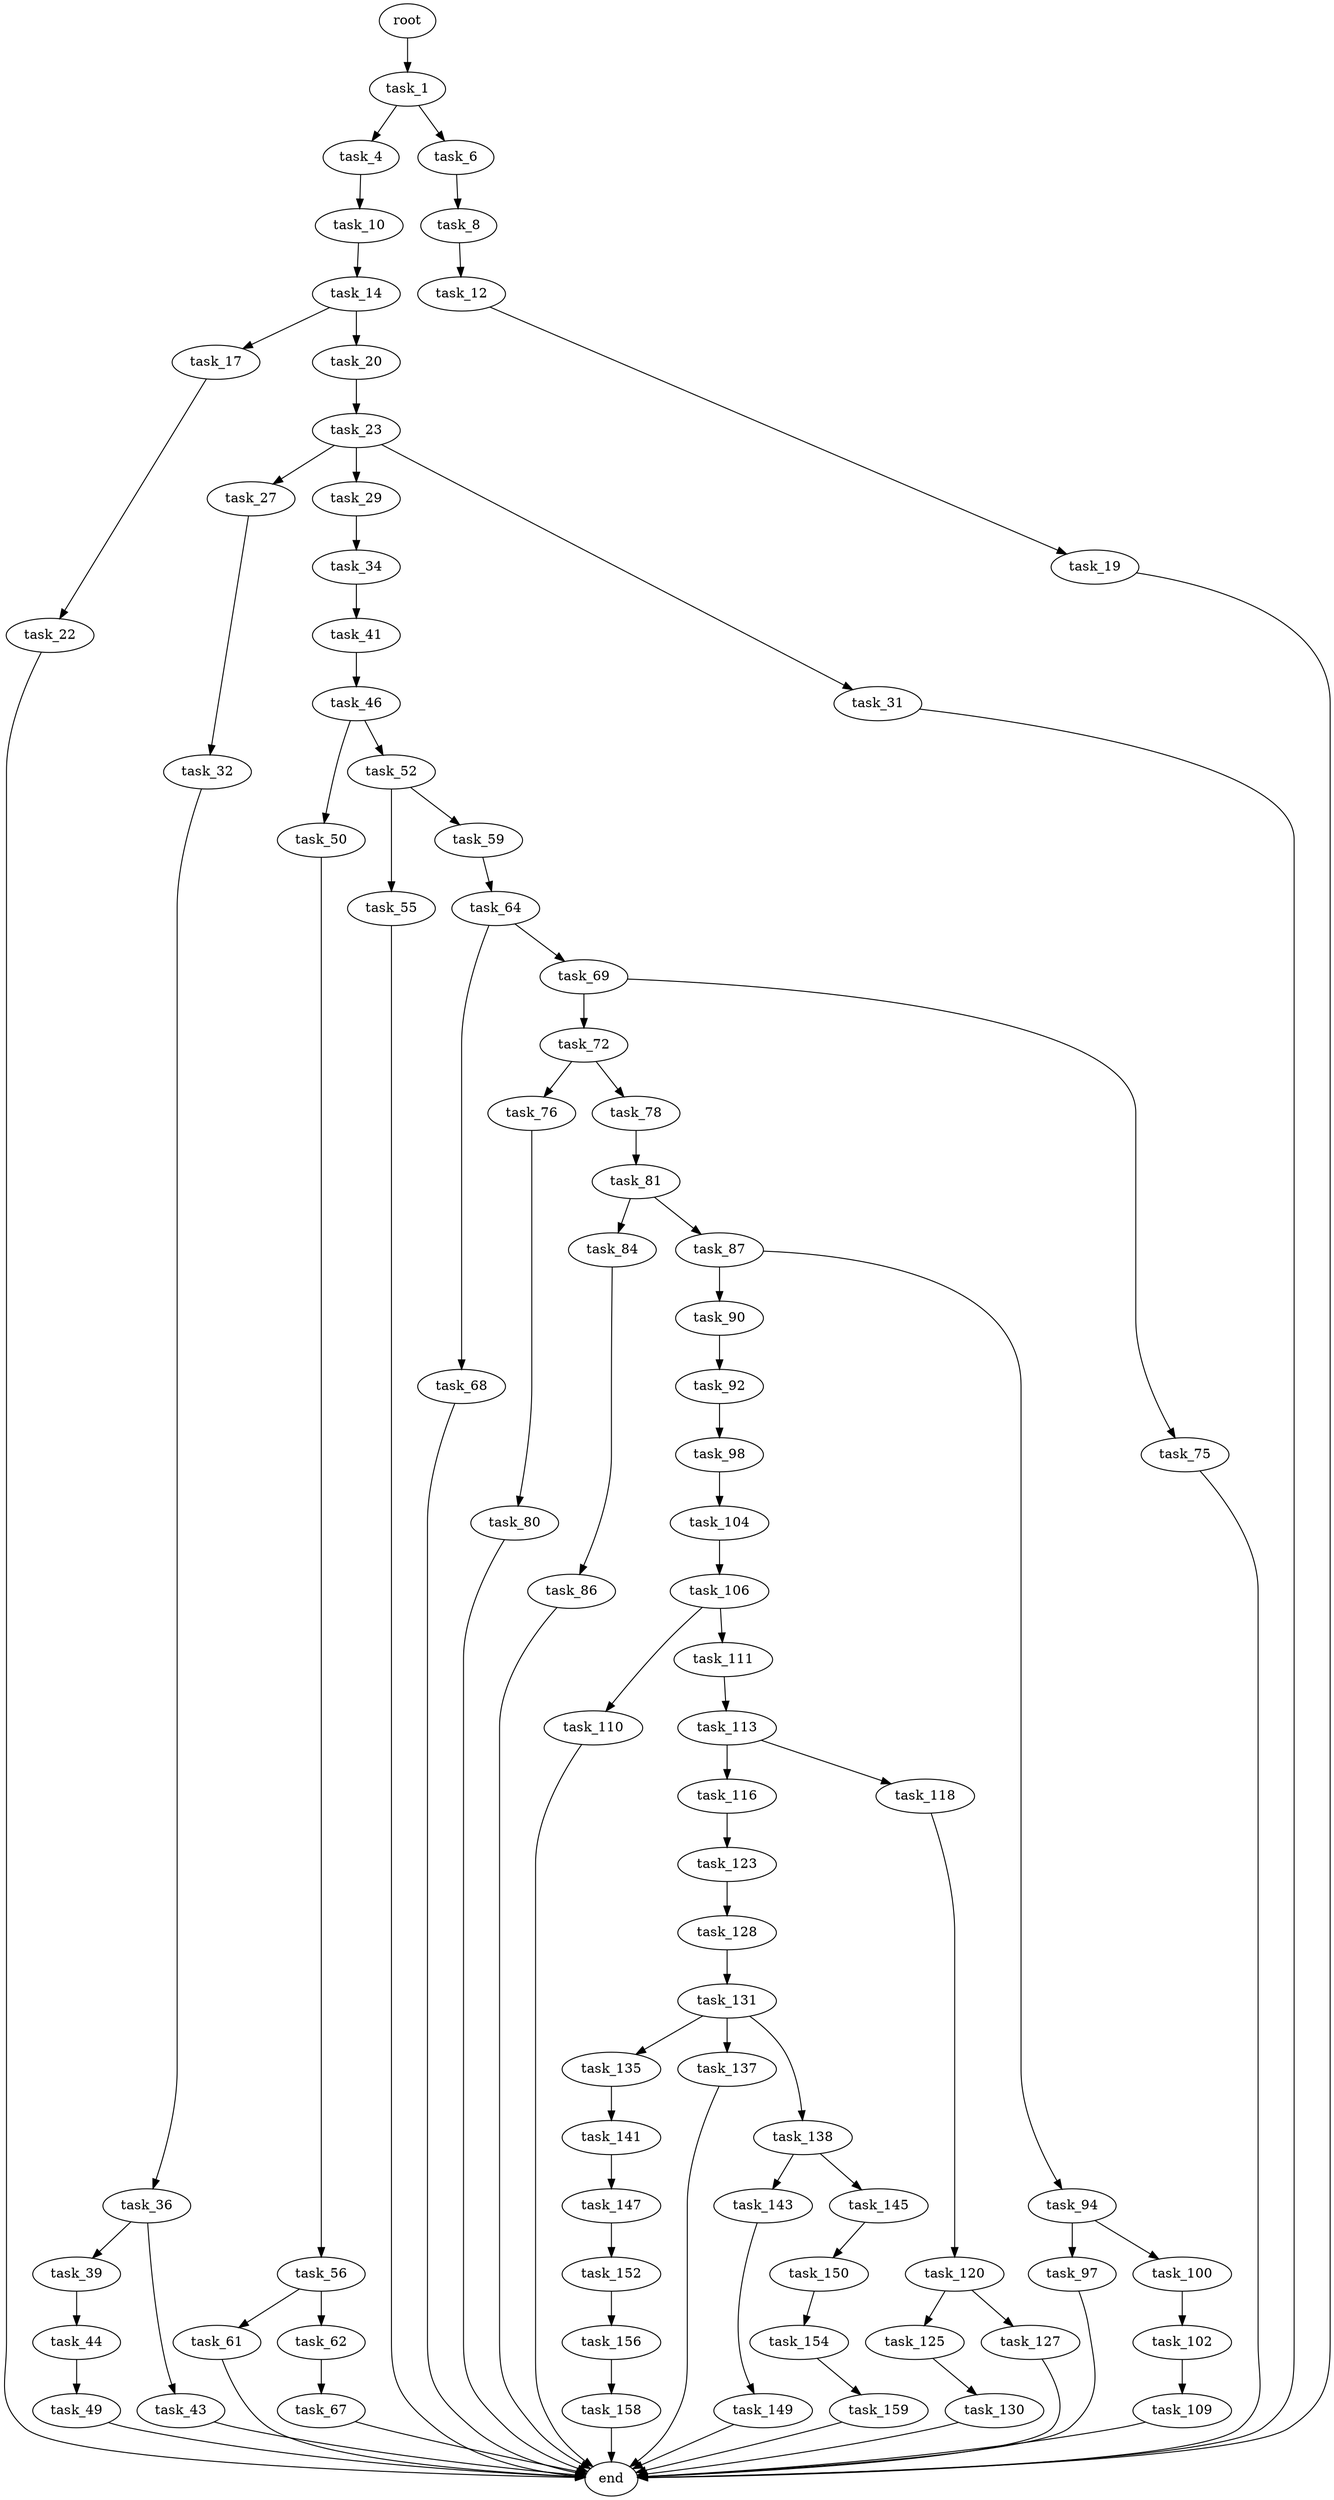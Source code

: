 digraph G {
  root [size="0.000000"];
  task_1 [size="2541701202.000000"];
  task_4 [size="2418577776.000000"];
  task_6 [size="101164238166.000000"];
  task_8 [size="2245563837.000000"];
  task_10 [size="231928233984.000000"];
  task_12 [size="477631738440.000000"];
  task_14 [size="13979657761.000000"];
  task_17 [size="28991029248.000000"];
  task_19 [size="2929467059.000000"];
  task_20 [size="10097461279.000000"];
  task_22 [size="10756258021.000000"];
  task_23 [size="30180961316.000000"];
  task_27 [size="21776212570.000000"];
  task_29 [size="4247534010.000000"];
  task_31 [size="88827324808.000000"];
  task_32 [size="368293445632.000000"];
  task_34 [size="2138343671.000000"];
  task_36 [size="1073741824000.000000"];
  task_39 [size="176278062396.000000"];
  task_41 [size="28664978222.000000"];
  task_43 [size="24332583710.000000"];
  task_44 [size="239051880274.000000"];
  task_46 [size="1236075922.000000"];
  task_49 [size="74034466929.000000"];
  task_50 [size="549755813888.000000"];
  task_52 [size="231928233984.000000"];
  task_55 [size="4263755314.000000"];
  task_56 [size="3071617655.000000"];
  task_59 [size="142211305637.000000"];
  task_61 [size="1073741824000.000000"];
  task_62 [size="13667567444.000000"];
  task_64 [size="231928233984.000000"];
  task_67 [size="65417384031.000000"];
  task_68 [size="119916330581.000000"];
  task_69 [size="26240023266.000000"];
  task_72 [size="1373471829.000000"];
  task_75 [size="830393373842.000000"];
  task_76 [size="134217728000.000000"];
  task_78 [size="21841453355.000000"];
  task_80 [size="65558648125.000000"];
  task_81 [size="112739458519.000000"];
  task_84 [size="231928233984.000000"];
  task_86 [size="231928233984.000000"];
  task_87 [size="231928233984.000000"];
  task_90 [size="464687671216.000000"];
  task_92 [size="7434687334.000000"];
  task_94 [size="1073741824000.000000"];
  task_97 [size="28991029248.000000"];
  task_98 [size="231928233984.000000"];
  task_100 [size="37604889880.000000"];
  task_102 [size="28991029248.000000"];
  task_104 [size="632613279353.000000"];
  task_106 [size="930115147536.000000"];
  task_109 [size="549755813888.000000"];
  task_110 [size="7706523956.000000"];
  task_111 [size="36704762558.000000"];
  task_113 [size="28530803188.000000"];
  task_116 [size="299658434228.000000"];
  task_118 [size="782757789696.000000"];
  task_120 [size="782757789696.000000"];
  task_123 [size="25370790815.000000"];
  task_125 [size="852466697323.000000"];
  task_127 [size="4741334302.000000"];
  task_128 [size="10110901389.000000"];
  task_130 [size="1017425310080.000000"];
  task_131 [size="49711661825.000000"];
  task_135 [size="119957777721.000000"];
  task_137 [size="14459311969.000000"];
  task_138 [size="368293445632.000000"];
  task_141 [size="3069594769.000000"];
  task_143 [size="12157892993.000000"];
  task_145 [size="218443996055.000000"];
  task_147 [size="549755813888.000000"];
  task_149 [size="549755813888.000000"];
  task_150 [size="243172448982.000000"];
  task_152 [size="156780823092.000000"];
  task_154 [size="28991029248.000000"];
  task_156 [size="49295360101.000000"];
  task_158 [size="8589934592.000000"];
  task_159 [size="101353200115.000000"];
  end [size="0.000000"];

  root -> task_1 [size="1.000000"];
  task_1 -> task_4 [size="134217728.000000"];
  task_1 -> task_6 [size="134217728.000000"];
  task_4 -> task_10 [size="75497472.000000"];
  task_6 -> task_8 [size="134217728.000000"];
  task_8 -> task_12 [size="75497472.000000"];
  task_10 -> task_14 [size="301989888.000000"];
  task_12 -> task_19 [size="838860800.000000"];
  task_14 -> task_17 [size="536870912.000000"];
  task_14 -> task_20 [size="536870912.000000"];
  task_17 -> task_22 [size="75497472.000000"];
  task_19 -> end [size="1.000000"];
  task_20 -> task_23 [size="33554432.000000"];
  task_22 -> end [size="1.000000"];
  task_23 -> task_27 [size="679477248.000000"];
  task_23 -> task_29 [size="679477248.000000"];
  task_23 -> task_31 [size="679477248.000000"];
  task_27 -> task_32 [size="75497472.000000"];
  task_29 -> task_34 [size="301989888.000000"];
  task_31 -> end [size="1.000000"];
  task_32 -> task_36 [size="411041792.000000"];
  task_34 -> task_41 [size="75497472.000000"];
  task_36 -> task_39 [size="838860800.000000"];
  task_36 -> task_43 [size="838860800.000000"];
  task_39 -> task_44 [size="134217728.000000"];
  task_41 -> task_46 [size="75497472.000000"];
  task_43 -> end [size="1.000000"];
  task_44 -> task_49 [size="838860800.000000"];
  task_46 -> task_50 [size="33554432.000000"];
  task_46 -> task_52 [size="33554432.000000"];
  task_49 -> end [size="1.000000"];
  task_50 -> task_56 [size="536870912.000000"];
  task_52 -> task_55 [size="301989888.000000"];
  task_52 -> task_59 [size="301989888.000000"];
  task_55 -> end [size="1.000000"];
  task_56 -> task_61 [size="75497472.000000"];
  task_56 -> task_62 [size="75497472.000000"];
  task_59 -> task_64 [size="209715200.000000"];
  task_61 -> end [size="1.000000"];
  task_62 -> task_67 [size="33554432.000000"];
  task_64 -> task_68 [size="301989888.000000"];
  task_64 -> task_69 [size="301989888.000000"];
  task_67 -> end [size="1.000000"];
  task_68 -> end [size="1.000000"];
  task_69 -> task_72 [size="411041792.000000"];
  task_69 -> task_75 [size="411041792.000000"];
  task_72 -> task_76 [size="134217728.000000"];
  task_72 -> task_78 [size="134217728.000000"];
  task_75 -> end [size="1.000000"];
  task_76 -> task_80 [size="209715200.000000"];
  task_78 -> task_81 [size="536870912.000000"];
  task_80 -> end [size="1.000000"];
  task_81 -> task_84 [size="134217728.000000"];
  task_81 -> task_87 [size="134217728.000000"];
  task_84 -> task_86 [size="301989888.000000"];
  task_86 -> end [size="1.000000"];
  task_87 -> task_90 [size="301989888.000000"];
  task_87 -> task_94 [size="301989888.000000"];
  task_90 -> task_92 [size="301989888.000000"];
  task_92 -> task_98 [size="838860800.000000"];
  task_94 -> task_97 [size="838860800.000000"];
  task_94 -> task_100 [size="838860800.000000"];
  task_97 -> end [size="1.000000"];
  task_98 -> task_104 [size="301989888.000000"];
  task_100 -> task_102 [size="33554432.000000"];
  task_102 -> task_109 [size="75497472.000000"];
  task_104 -> task_106 [size="679477248.000000"];
  task_106 -> task_110 [size="838860800.000000"];
  task_106 -> task_111 [size="838860800.000000"];
  task_109 -> end [size="1.000000"];
  task_110 -> end [size="1.000000"];
  task_111 -> task_113 [size="134217728.000000"];
  task_113 -> task_116 [size="838860800.000000"];
  task_113 -> task_118 [size="838860800.000000"];
  task_116 -> task_123 [size="411041792.000000"];
  task_118 -> task_120 [size="679477248.000000"];
  task_120 -> task_125 [size="679477248.000000"];
  task_120 -> task_127 [size="679477248.000000"];
  task_123 -> task_128 [size="679477248.000000"];
  task_125 -> task_130 [size="679477248.000000"];
  task_127 -> end [size="1.000000"];
  task_128 -> task_131 [size="209715200.000000"];
  task_130 -> end [size="1.000000"];
  task_131 -> task_135 [size="75497472.000000"];
  task_131 -> task_137 [size="75497472.000000"];
  task_131 -> task_138 [size="75497472.000000"];
  task_135 -> task_141 [size="134217728.000000"];
  task_137 -> end [size="1.000000"];
  task_138 -> task_143 [size="411041792.000000"];
  task_138 -> task_145 [size="411041792.000000"];
  task_141 -> task_147 [size="75497472.000000"];
  task_143 -> task_149 [size="209715200.000000"];
  task_145 -> task_150 [size="411041792.000000"];
  task_147 -> task_152 [size="536870912.000000"];
  task_149 -> end [size="1.000000"];
  task_150 -> task_154 [size="301989888.000000"];
  task_152 -> task_156 [size="209715200.000000"];
  task_154 -> task_159 [size="75497472.000000"];
  task_156 -> task_158 [size="134217728.000000"];
  task_158 -> end [size="1.000000"];
  task_159 -> end [size="1.000000"];
}
